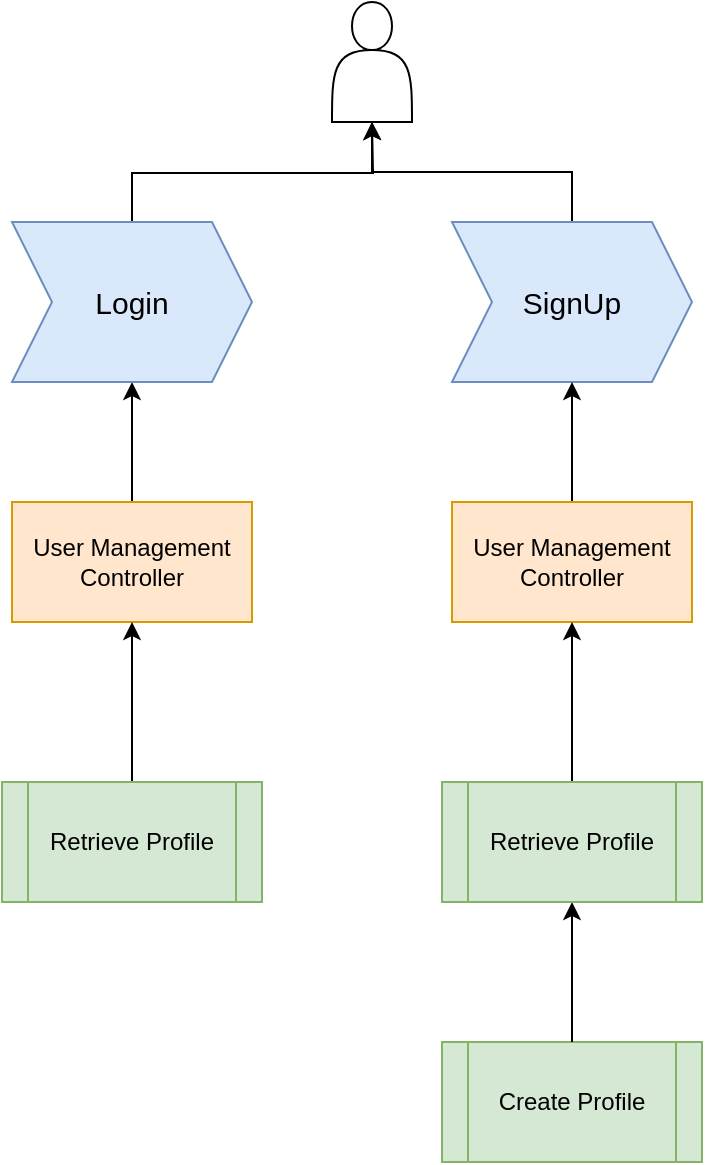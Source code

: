 <mxfile version="21.7.5" type="device">
  <diagram id="C5RBs43oDa-KdzZeNtuy" name="Page-1">
    <mxGraphModel dx="1434" dy="844" grid="1" gridSize="10" guides="1" tooltips="1" connect="1" arrows="1" fold="1" page="1" pageScale="1" pageWidth="827" pageHeight="1169" math="0" shadow="0">
      <root>
        <mxCell id="WIyWlLk6GJQsqaUBKTNV-0" />
        <mxCell id="WIyWlLk6GJQsqaUBKTNV-1" parent="WIyWlLk6GJQsqaUBKTNV-0" />
        <mxCell id="0Co82F9giWodguCAjEoe-11" style="edgeStyle=orthogonalEdgeStyle;rounded=0;orthogonalLoop=1;jettySize=auto;html=1;entryX=0.5;entryY=1;entryDx=0;entryDy=0;" edge="1" parent="WIyWlLk6GJQsqaUBKTNV-1" source="0Co82F9giWodguCAjEoe-0" target="0Co82F9giWodguCAjEoe-4">
          <mxGeometry relative="1" as="geometry" />
        </mxCell>
        <UserObject label="User Management Controller" tooltip="Component" id="0Co82F9giWodguCAjEoe-0">
          <mxCell style="rounded=0;whiteSpace=wrap;html=1;fillColor=#ffe6cc;strokeColor=#d79b00;" vertex="1" parent="WIyWlLk6GJQsqaUBKTNV-1">
            <mxGeometry x="40" y="280" width="120" height="60" as="geometry" />
          </mxCell>
        </UserObject>
        <mxCell id="0Co82F9giWodguCAjEoe-12" style="edgeStyle=orthogonalEdgeStyle;rounded=0;orthogonalLoop=1;jettySize=auto;html=1;entryX=0.5;entryY=1;entryDx=0;entryDy=0;" edge="1" parent="WIyWlLk6GJQsqaUBKTNV-1" source="0Co82F9giWodguCAjEoe-1" target="0Co82F9giWodguCAjEoe-0">
          <mxGeometry relative="1" as="geometry" />
        </mxCell>
        <UserObject label="Retrieve Profile" tooltip="Function" id="0Co82F9giWodguCAjEoe-1">
          <mxCell style="shape=process;whiteSpace=wrap;html=1;backgroundOutline=1;fillColor=#d5e8d4;strokeColor=#82b366;" vertex="1" parent="WIyWlLk6GJQsqaUBKTNV-1">
            <mxGeometry x="35" y="420" width="130" height="60" as="geometry" />
          </mxCell>
        </UserObject>
        <mxCell id="0Co82F9giWodguCAjEoe-5" style="edgeStyle=orthogonalEdgeStyle;rounded=0;orthogonalLoop=1;jettySize=auto;html=1;exitX=0.5;exitY=0;exitDx=0;exitDy=0;" edge="1" parent="WIyWlLk6GJQsqaUBKTNV-1" source="0Co82F9giWodguCAjEoe-4">
          <mxGeometry relative="1" as="geometry">
            <mxPoint x="220" y="90" as="targetPoint" />
          </mxGeometry>
        </mxCell>
        <UserObject label="&lt;font style=&quot;font-size: 15px;&quot;&gt;Login&lt;/font&gt;" tooltip="Process" id="0Co82F9giWodguCAjEoe-4">
          <mxCell style="shape=step;perimeter=stepPerimeter;whiteSpace=wrap;html=1;fixedSize=1;fillColor=#dae8fc;strokeColor=#6c8ebf;" vertex="1" parent="WIyWlLk6GJQsqaUBKTNV-1">
            <mxGeometry x="40" y="140" width="120" height="80" as="geometry" />
          </mxCell>
        </UserObject>
        <mxCell id="0Co82F9giWodguCAjEoe-10" value="" style="shape=actor;whiteSpace=wrap;html=1;" vertex="1" parent="WIyWlLk6GJQsqaUBKTNV-1">
          <mxGeometry x="200" y="30" width="40" height="60" as="geometry" />
        </mxCell>
        <mxCell id="0Co82F9giWodguCAjEoe-14" style="edgeStyle=orthogonalEdgeStyle;rounded=0;orthogonalLoop=1;jettySize=auto;html=1;entryX=0.5;entryY=1;entryDx=0;entryDy=0;exitX=0.5;exitY=0;exitDx=0;exitDy=0;" edge="1" parent="WIyWlLk6GJQsqaUBKTNV-1" source="0Co82F9giWodguCAjEoe-13" target="0Co82F9giWodguCAjEoe-10">
          <mxGeometry relative="1" as="geometry" />
        </mxCell>
        <UserObject label="&lt;font style=&quot;font-size: 15px;&quot;&gt;SignUp&lt;/font&gt;" tooltip="Process" id="0Co82F9giWodguCAjEoe-13">
          <mxCell style="shape=step;perimeter=stepPerimeter;whiteSpace=wrap;html=1;fixedSize=1;fillColor=#dae8fc;strokeColor=#6c8ebf;" vertex="1" parent="WIyWlLk6GJQsqaUBKTNV-1">
            <mxGeometry x="260" y="140" width="120" height="80" as="geometry" />
          </mxCell>
        </UserObject>
        <mxCell id="0Co82F9giWodguCAjEoe-16" style="edgeStyle=orthogonalEdgeStyle;rounded=0;orthogonalLoop=1;jettySize=auto;html=1;entryX=0.5;entryY=1;entryDx=0;entryDy=0;" edge="1" parent="WIyWlLk6GJQsqaUBKTNV-1" source="0Co82F9giWodguCAjEoe-15" target="0Co82F9giWodguCAjEoe-13">
          <mxGeometry relative="1" as="geometry" />
        </mxCell>
        <UserObject label="User Management Controller" tooltip="Component" id="0Co82F9giWodguCAjEoe-15">
          <mxCell style="rounded=0;whiteSpace=wrap;html=1;fillColor=#ffe6cc;strokeColor=#d79b00;" vertex="1" parent="WIyWlLk6GJQsqaUBKTNV-1">
            <mxGeometry x="260" y="280" width="120" height="60" as="geometry" />
          </mxCell>
        </UserObject>
        <mxCell id="0Co82F9giWodguCAjEoe-18" style="edgeStyle=orthogonalEdgeStyle;rounded=0;orthogonalLoop=1;jettySize=auto;html=1;entryX=0.5;entryY=1;entryDx=0;entryDy=0;" edge="1" parent="WIyWlLk6GJQsqaUBKTNV-1" source="0Co82F9giWodguCAjEoe-19" target="0Co82F9giWodguCAjEoe-15">
          <mxGeometry relative="1" as="geometry" />
        </mxCell>
        <UserObject label="Create Profile" tooltip="Function" id="0Co82F9giWodguCAjEoe-17">
          <mxCell style="shape=process;whiteSpace=wrap;html=1;backgroundOutline=1;fillColor=#d5e8d4;strokeColor=#82b366;" vertex="1" parent="WIyWlLk6GJQsqaUBKTNV-1">
            <mxGeometry x="255" y="550" width="130" height="60" as="geometry" />
          </mxCell>
        </UserObject>
        <mxCell id="0Co82F9giWodguCAjEoe-20" value="" style="edgeStyle=orthogonalEdgeStyle;rounded=0;orthogonalLoop=1;jettySize=auto;html=1;entryX=0.5;entryY=1;entryDx=0;entryDy=0;" edge="1" parent="WIyWlLk6GJQsqaUBKTNV-1" source="0Co82F9giWodguCAjEoe-17" target="0Co82F9giWodguCAjEoe-19">
          <mxGeometry relative="1" as="geometry">
            <mxPoint x="450" y="470" as="sourcePoint" />
            <mxPoint x="320" y="340" as="targetPoint" />
          </mxGeometry>
        </mxCell>
        <UserObject label="Retrieve Profile" tooltip="Function" id="0Co82F9giWodguCAjEoe-19">
          <mxCell style="shape=process;whiteSpace=wrap;html=1;backgroundOutline=1;fillColor=#d5e8d4;strokeColor=#82b366;" vertex="1" parent="WIyWlLk6GJQsqaUBKTNV-1">
            <mxGeometry x="255" y="420" width="130" height="60" as="geometry" />
          </mxCell>
        </UserObject>
      </root>
    </mxGraphModel>
  </diagram>
</mxfile>
